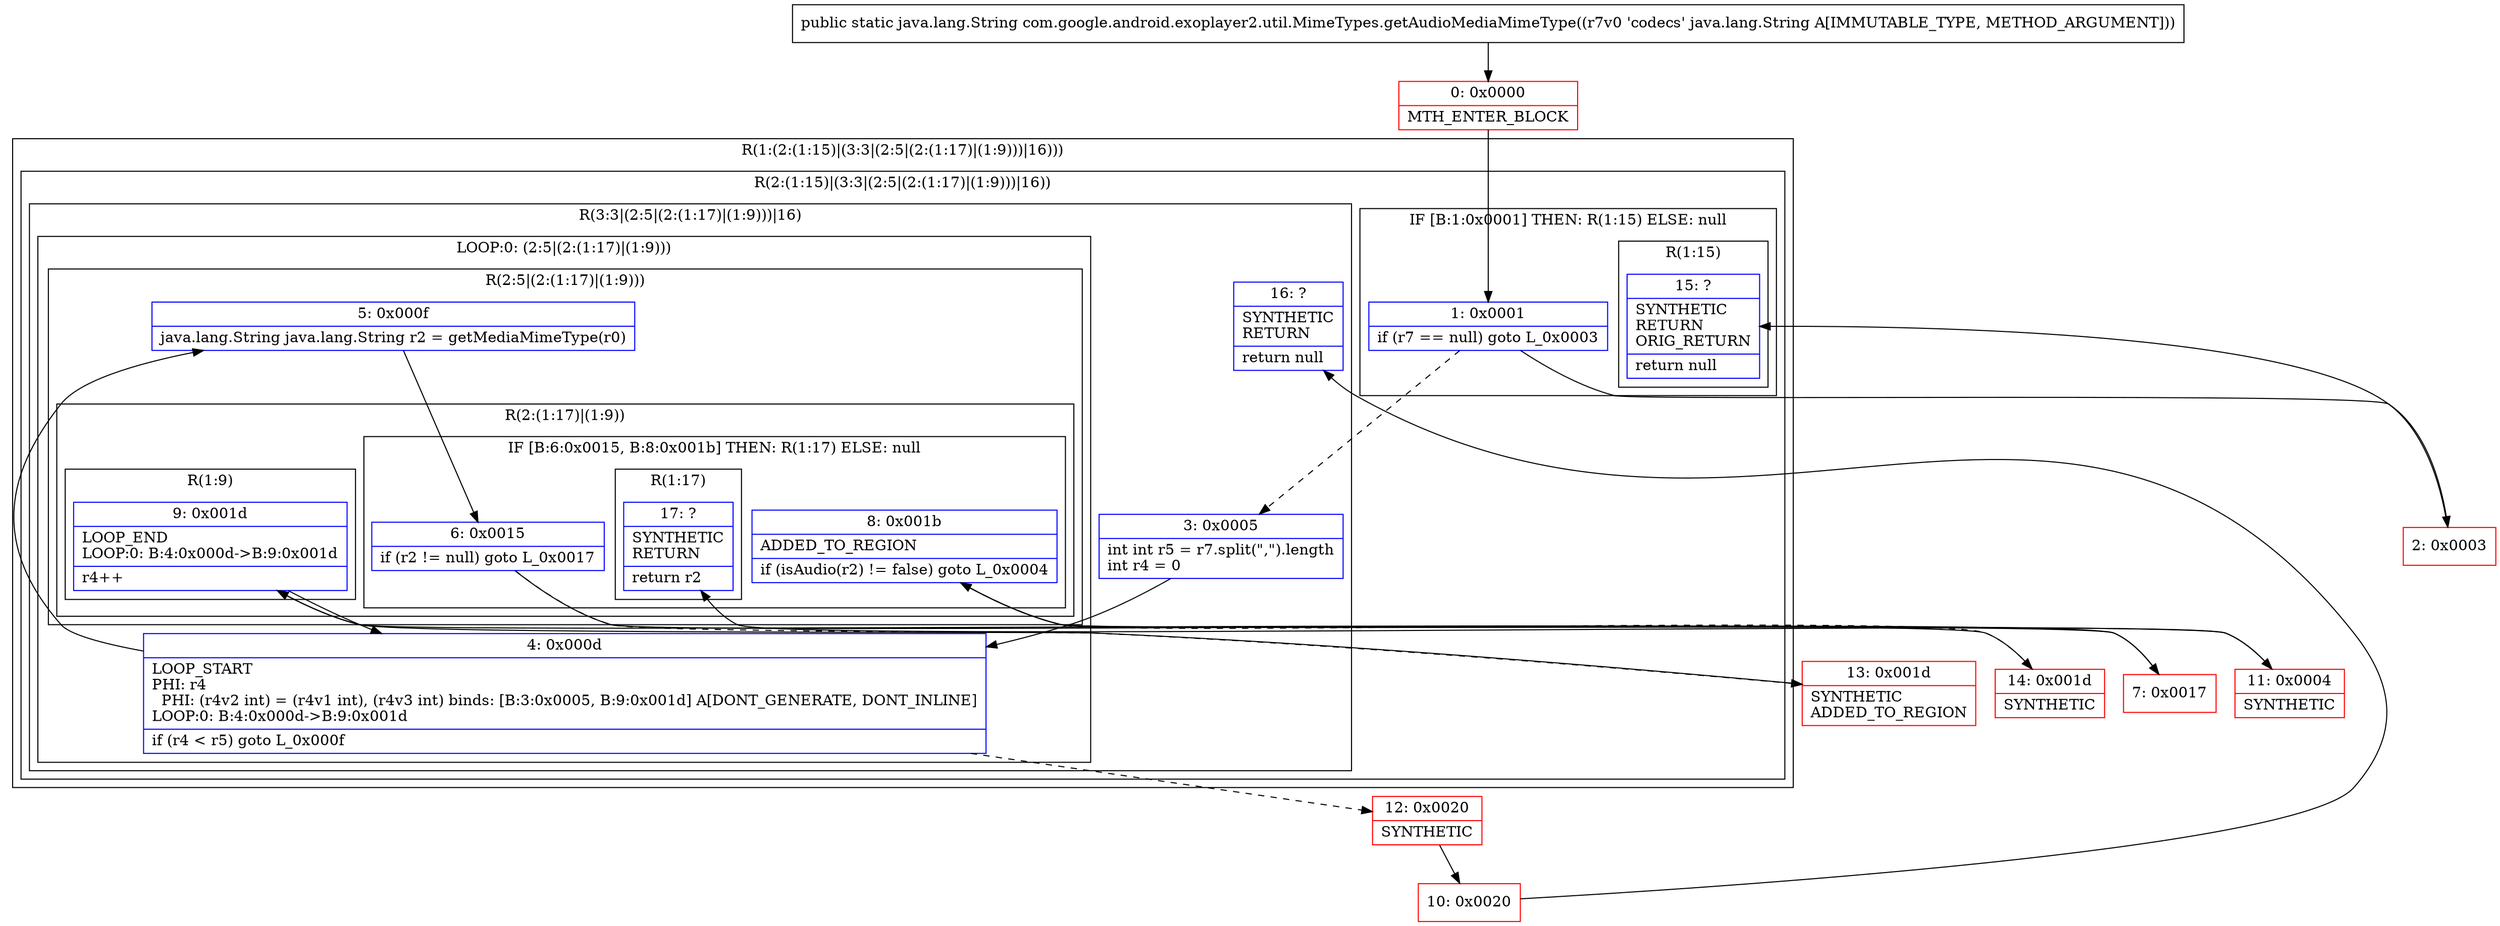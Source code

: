 digraph "CFG forcom.google.android.exoplayer2.util.MimeTypes.getAudioMediaMimeType(Ljava\/lang\/String;)Ljava\/lang\/String;" {
subgraph cluster_Region_1263683329 {
label = "R(1:(2:(1:15)|(3:3|(2:5|(2:(1:17)|(1:9)))|16)))";
node [shape=record,color=blue];
subgraph cluster_Region_1168105422 {
label = "R(2:(1:15)|(3:3|(2:5|(2:(1:17)|(1:9)))|16))";
node [shape=record,color=blue];
subgraph cluster_IfRegion_1200524120 {
label = "IF [B:1:0x0001] THEN: R(1:15) ELSE: null";
node [shape=record,color=blue];
Node_1 [shape=record,label="{1\:\ 0x0001|if (r7 == null) goto L_0x0003\l}"];
subgraph cluster_Region_1670844141 {
label = "R(1:15)";
node [shape=record,color=blue];
Node_15 [shape=record,label="{15\:\ ?|SYNTHETIC\lRETURN\lORIG_RETURN\l|return null\l}"];
}
}
subgraph cluster_Region_118207169 {
label = "R(3:3|(2:5|(2:(1:17)|(1:9)))|16)";
node [shape=record,color=blue];
Node_3 [shape=record,label="{3\:\ 0x0005|int int r5 = r7.split(\",\").length\lint r4 = 0\l}"];
subgraph cluster_LoopRegion_983840721 {
label = "LOOP:0: (2:5|(2:(1:17)|(1:9)))";
node [shape=record,color=blue];
Node_4 [shape=record,label="{4\:\ 0x000d|LOOP_START\lPHI: r4 \l  PHI: (r4v2 int) = (r4v1 int), (r4v3 int) binds: [B:3:0x0005, B:9:0x001d] A[DONT_GENERATE, DONT_INLINE]\lLOOP:0: B:4:0x000d\-\>B:9:0x001d\l|if (r4 \< r5) goto L_0x000f\l}"];
subgraph cluster_Region_754856262 {
label = "R(2:5|(2:(1:17)|(1:9)))";
node [shape=record,color=blue];
Node_5 [shape=record,label="{5\:\ 0x000f|java.lang.String java.lang.String r2 = getMediaMimeType(r0)\l}"];
subgraph cluster_Region_33484516 {
label = "R(2:(1:17)|(1:9))";
node [shape=record,color=blue];
subgraph cluster_IfRegion_292385849 {
label = "IF [B:6:0x0015, B:8:0x001b] THEN: R(1:17) ELSE: null";
node [shape=record,color=blue];
Node_6 [shape=record,label="{6\:\ 0x0015|if (r2 != null) goto L_0x0017\l}"];
Node_8 [shape=record,label="{8\:\ 0x001b|ADDED_TO_REGION\l|if (isAudio(r2) != false) goto L_0x0004\l}"];
subgraph cluster_Region_1269453167 {
label = "R(1:17)";
node [shape=record,color=blue];
Node_17 [shape=record,label="{17\:\ ?|SYNTHETIC\lRETURN\l|return r2\l}"];
}
}
subgraph cluster_Region_723104067 {
label = "R(1:9)";
node [shape=record,color=blue];
Node_9 [shape=record,label="{9\:\ 0x001d|LOOP_END\lLOOP:0: B:4:0x000d\-\>B:9:0x001d\l|r4++\l}"];
}
}
}
}
Node_16 [shape=record,label="{16\:\ ?|SYNTHETIC\lRETURN\l|return null\l}"];
}
}
}
Node_0 [shape=record,color=red,label="{0\:\ 0x0000|MTH_ENTER_BLOCK\l}"];
Node_2 [shape=record,color=red,label="{2\:\ 0x0003}"];
Node_7 [shape=record,color=red,label="{7\:\ 0x0017}"];
Node_10 [shape=record,color=red,label="{10\:\ 0x0020}"];
Node_11 [shape=record,color=red,label="{11\:\ 0x0004|SYNTHETIC\l}"];
Node_12 [shape=record,color=red,label="{12\:\ 0x0020|SYNTHETIC\l}"];
Node_13 [shape=record,color=red,label="{13\:\ 0x001d|SYNTHETIC\lADDED_TO_REGION\l}"];
Node_14 [shape=record,color=red,label="{14\:\ 0x001d|SYNTHETIC\l}"];
MethodNode[shape=record,label="{public static java.lang.String com.google.android.exoplayer2.util.MimeTypes.getAudioMediaMimeType((r7v0 'codecs' java.lang.String A[IMMUTABLE_TYPE, METHOD_ARGUMENT])) }"];
MethodNode -> Node_0;
Node_1 -> Node_2;
Node_1 -> Node_3[style=dashed];
Node_3 -> Node_4;
Node_4 -> Node_5;
Node_4 -> Node_12[style=dashed];
Node_5 -> Node_6;
Node_6 -> Node_7;
Node_6 -> Node_13[style=dashed];
Node_8 -> Node_11;
Node_8 -> Node_14[style=dashed];
Node_9 -> Node_4;
Node_0 -> Node_1;
Node_2 -> Node_15;
Node_7 -> Node_8;
Node_10 -> Node_16;
Node_11 -> Node_17;
Node_12 -> Node_10;
Node_13 -> Node_9;
Node_14 -> Node_9;
}

